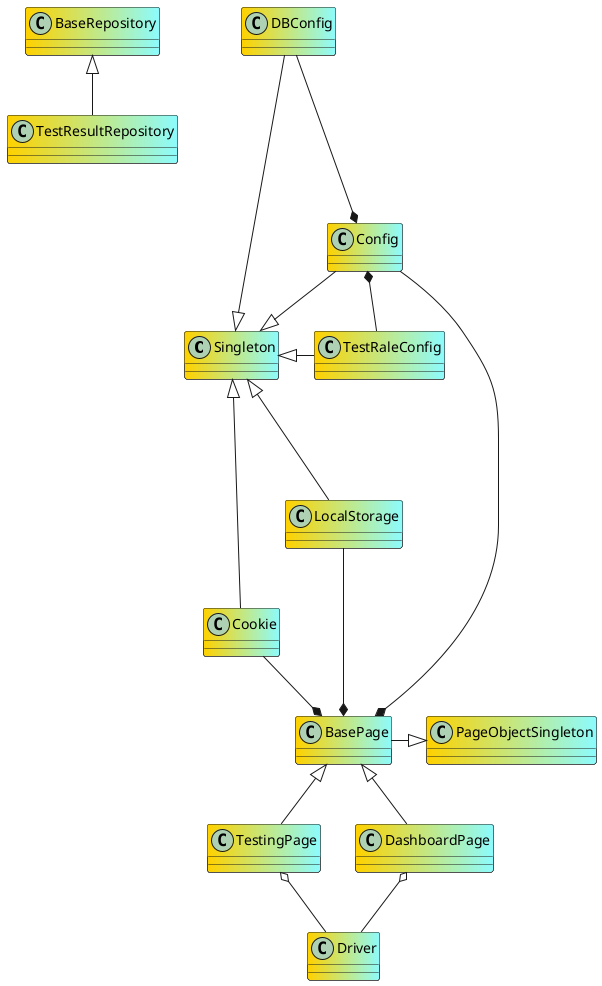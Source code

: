 @startuml
skinparam ClassBackgroundColor #ffd200|8cfcff
class Singleton {}
class BasePage {}
class DashboardPage {}
class TestingPage {}
class Cookie {}
class LocalStorage {}
class TestResultRepository {}
class BaseRepository {}
class Config {}
class DBConfig {}
class TestRaleConfig {}
class Driver {}
class PageObjectSingleton {}
BasePage -right-|> PageObjectSingleton
DashboardPage -up-|> BasePage
TestingPage -up-|> BasePage
Cookie -up--|> Singleton
LocalStorage -up--|> Singleton
Config -down-|> Singleton
DBConfig -down-|> Singleton
TestRaleConfig -left-|> Singleton
Cookie -down-* BasePage
LocalStorage -down--* BasePage
Config -down--* BasePage
TestRaleConfig -left-* Config
DBConfig -down--* Config
Driver -up-o DashboardPage
Driver -up-o TestingPage
TestResultRepository -up-|> BaseRepository
@enduml